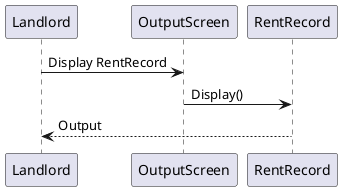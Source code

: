 @startuml DisplayRentRecord

Landlord -> OutputScreen: Display RentRecord
OutputScreen -> RentRecord: Display()
Landlord <-- RentRecord: Output

@enduml